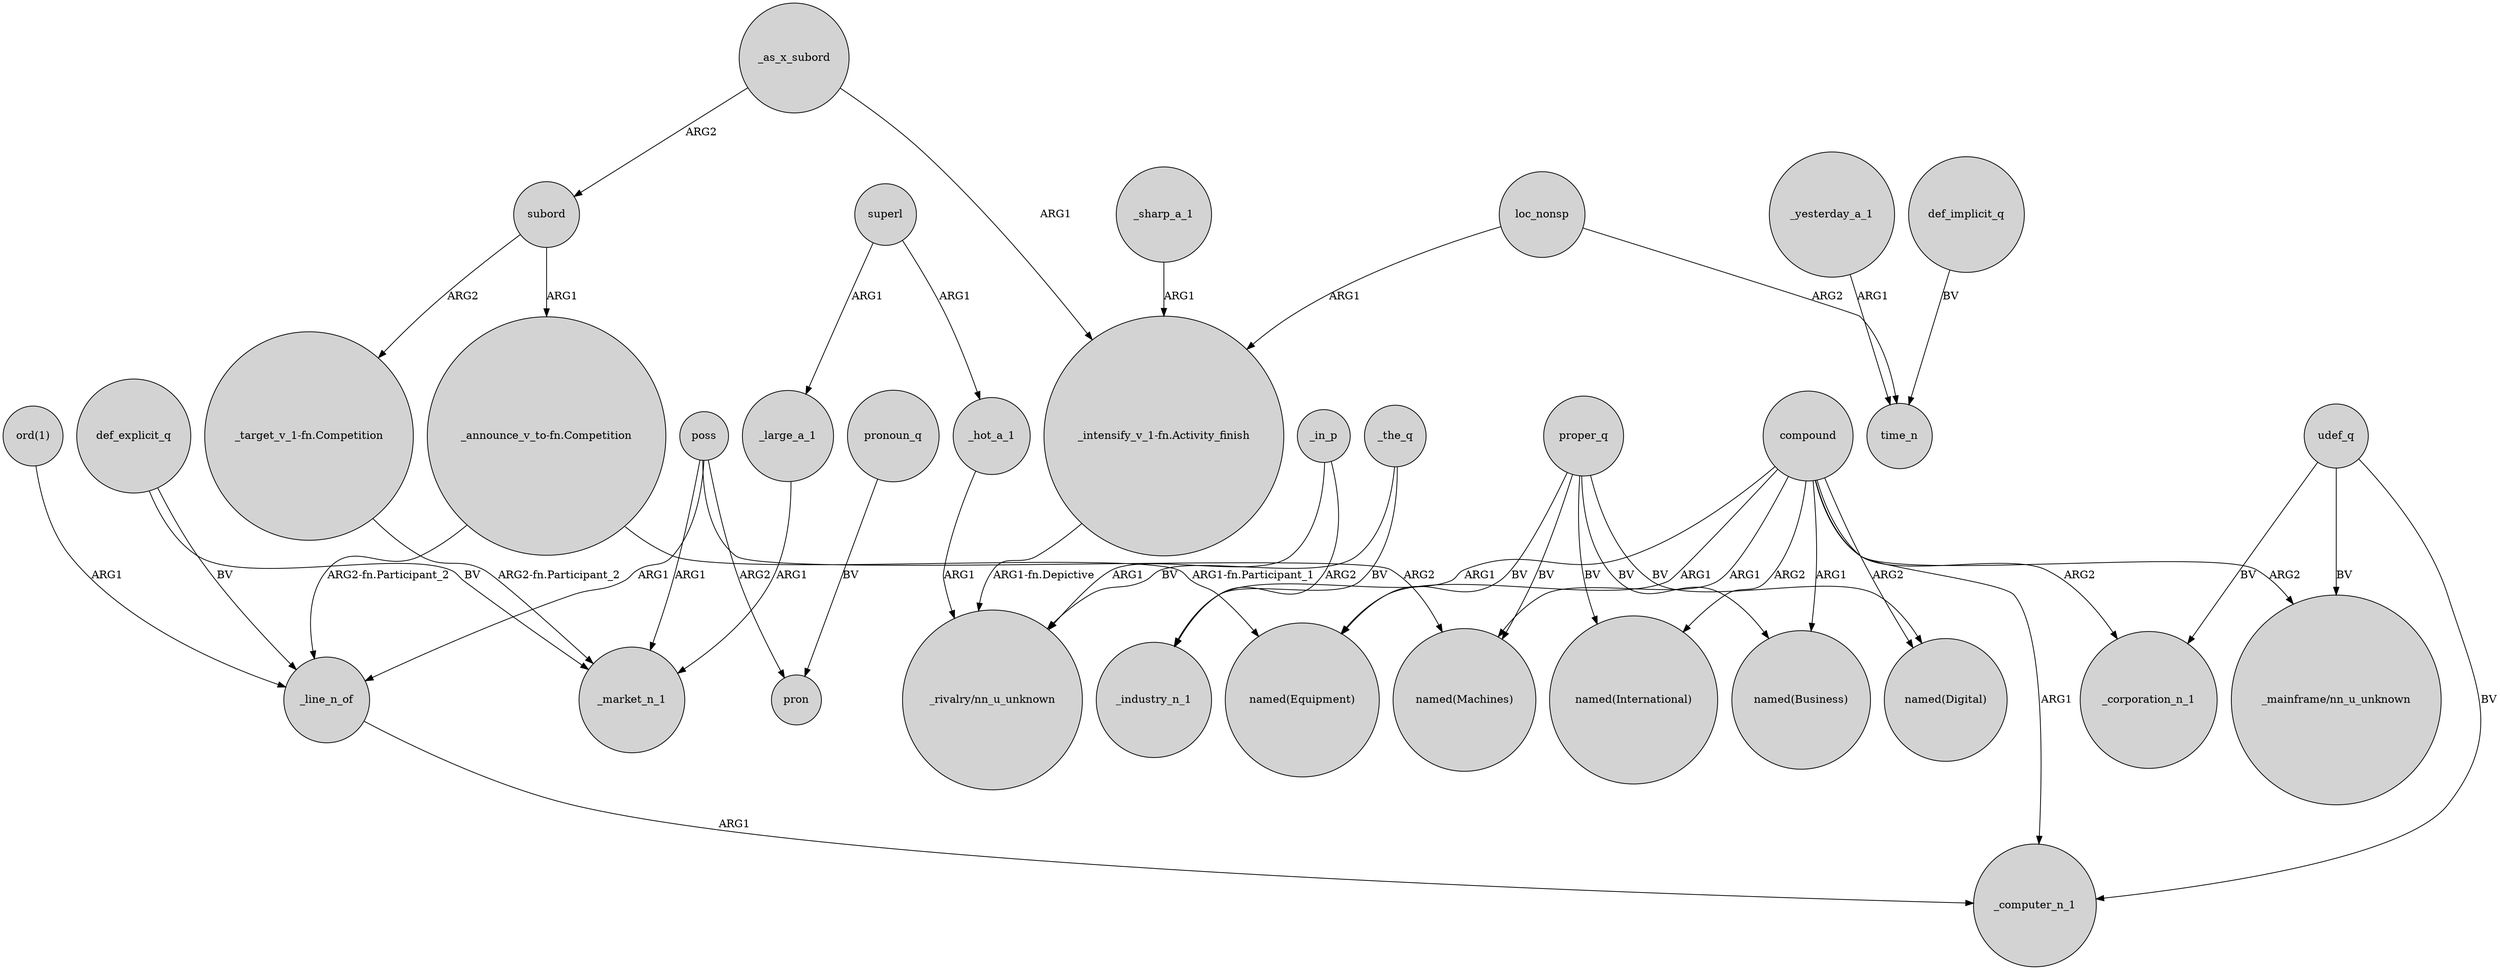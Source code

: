 digraph {
	node [shape=circle style=filled]
	proper_q -> "named(Business)" [label=BV]
	_sharp_a_1 -> "_intensify_v_1-fn.Activity_finish" [label=ARG1]
	def_explicit_q -> _line_n_of [label=BV]
	compound -> _computer_n_1 [label=ARG1]
	compound -> "named(Equipment)" [label=ARG1]
	proper_q -> "named(Equipment)" [label=BV]
	subord -> "_announce_v_to-fn.Competition" [label=ARG1]
	_as_x_subord -> subord [label=ARG2]
	proper_q -> "named(Machines)" [label=BV]
	_in_p -> "_rivalry/nn_u_unknown" [label=ARG1]
	_hot_a_1 -> "_rivalry/nn_u_unknown" [label=ARG1]
	_yesterday_a_1 -> time_n [label=ARG1]
	udef_q -> "_mainframe/nn_u_unknown" [label=BV]
	_line_n_of -> _computer_n_1 [label=ARG1]
	subord -> "_target_v_1-fn.Competition" [label=ARG2]
	compound -> _industry_n_1 [label=ARG1]
	proper_q -> "named(Digital)" [label=BV]
	poss -> _market_n_1 [label=ARG1]
	pronoun_q -> pron [label=BV]
	poss -> pron [label=ARG2]
	"_announce_v_to-fn.Competition" -> "named(Equipment)" [label="ARG1-fn.Participant_1"]
	_as_x_subord -> "_intensify_v_1-fn.Activity_finish" [label=ARG1]
	proper_q -> "named(International)" [label=BV]
	def_explicit_q -> _market_n_1 [label=BV]
	_large_a_1 -> _market_n_1 [label=ARG1]
	_in_p -> _industry_n_1 [label=ARG2]
	udef_q -> _computer_n_1 [label=BV]
	poss -> _line_n_of [label=ARG1]
	_the_q -> "_rivalry/nn_u_unknown" [label=BV]
	"_intensify_v_1-fn.Activity_finish" -> "_rivalry/nn_u_unknown" [label="ARG1-fn.Depictive"]
	loc_nonsp -> "_intensify_v_1-fn.Activity_finish" [label=ARG1]
	"_target_v_1-fn.Competition" -> _market_n_1 [label="ARG2-fn.Participant_2"]
	compound -> _corporation_n_1 [label=ARG2]
	udef_q -> _corporation_n_1 [label=BV]
	compound -> "named(Business)" [label=ARG1]
	compound -> "named(Digital)" [label=ARG2]
	compound -> "named(International)" [label=ARG2]
	loc_nonsp -> time_n [label=ARG2]
	compound -> "_mainframe/nn_u_unknown" [label=ARG2]
	"ord(1)" -> _line_n_of [label=ARG1]
	compound -> "named(Machines)" [label=ARG1]
	superl -> _hot_a_1 [label=ARG1]
	_the_q -> _industry_n_1 [label=BV]
	superl -> _large_a_1 [label=ARG1]
	def_implicit_q -> time_n [label=BV]
	poss -> "named(Machines)" [label=ARG2]
	"_announce_v_to-fn.Competition" -> _line_n_of [label="ARG2-fn.Participant_2"]
}
